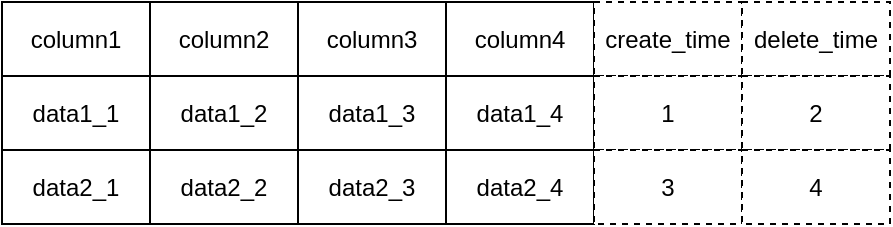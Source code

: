 <mxfile version="16.1.2" type="device"><diagram id="MzsMcb1DIicCKinBWevS" name="第 1 页"><mxGraphModel dx="1283" dy="557" grid="0" gridSize="10" guides="1" tooltips="1" connect="1" arrows="1" fold="1" page="0" pageScale="1" pageWidth="827" pageHeight="1169" math="0" shadow="0"><root><mxCell id="0"/><mxCell id="1" parent="0"/><mxCell id="VyvBy3GetEtTmftRzj7S-1" value="column1" style="rounded=0;whiteSpace=wrap;html=1;" vertex="1" parent="1"><mxGeometry x="395" y="306" width="74" height="37" as="geometry"/></mxCell><mxCell id="VyvBy3GetEtTmftRzj7S-2" value="column2" style="rounded=0;whiteSpace=wrap;html=1;" vertex="1" parent="1"><mxGeometry x="469" y="306" width="74" height="37" as="geometry"/></mxCell><mxCell id="VyvBy3GetEtTmftRzj7S-3" value="column3" style="rounded=0;whiteSpace=wrap;html=1;" vertex="1" parent="1"><mxGeometry x="543" y="306" width="74" height="37" as="geometry"/></mxCell><mxCell id="VyvBy3GetEtTmftRzj7S-4" value="column4" style="rounded=0;whiteSpace=wrap;html=1;" vertex="1" parent="1"><mxGeometry x="617" y="306" width="74" height="37" as="geometry"/></mxCell><mxCell id="VyvBy3GetEtTmftRzj7S-5" value="create_time" style="rounded=0;whiteSpace=wrap;html=1;dashed=1;" vertex="1" parent="1"><mxGeometry x="691" y="306" width="74" height="37" as="geometry"/></mxCell><mxCell id="VyvBy3GetEtTmftRzj7S-6" value="delete_time" style="rounded=0;whiteSpace=wrap;html=1;dashed=1;" vertex="1" parent="1"><mxGeometry x="765" y="306" width="74" height="37" as="geometry"/></mxCell><mxCell id="VyvBy3GetEtTmftRzj7S-7" value="data1_1" style="rounded=0;whiteSpace=wrap;html=1;" vertex="1" parent="1"><mxGeometry x="395" y="343" width="74" height="37" as="geometry"/></mxCell><mxCell id="VyvBy3GetEtTmftRzj7S-8" value="data1_2" style="rounded=0;whiteSpace=wrap;html=1;" vertex="1" parent="1"><mxGeometry x="469" y="343" width="74" height="37" as="geometry"/></mxCell><mxCell id="VyvBy3GetEtTmftRzj7S-9" value="data1_3" style="rounded=0;whiteSpace=wrap;html=1;" vertex="1" parent="1"><mxGeometry x="543" y="343" width="74" height="37" as="geometry"/></mxCell><mxCell id="VyvBy3GetEtTmftRzj7S-10" value="data1_4" style="rounded=0;whiteSpace=wrap;html=1;" vertex="1" parent="1"><mxGeometry x="617" y="343" width="74" height="37" as="geometry"/></mxCell><mxCell id="VyvBy3GetEtTmftRzj7S-11" value="1" style="rounded=0;whiteSpace=wrap;html=1;dashed=1;" vertex="1" parent="1"><mxGeometry x="691" y="343" width="74" height="37" as="geometry"/></mxCell><mxCell id="VyvBy3GetEtTmftRzj7S-12" value="2" style="rounded=0;whiteSpace=wrap;html=1;dashed=1;" vertex="1" parent="1"><mxGeometry x="765" y="343" width="74" height="37" as="geometry"/></mxCell><mxCell id="VyvBy3GetEtTmftRzj7S-13" value="data2_1" style="rounded=0;whiteSpace=wrap;html=1;" vertex="1" parent="1"><mxGeometry x="395" y="380" width="74" height="37" as="geometry"/></mxCell><mxCell id="VyvBy3GetEtTmftRzj7S-14" value="data2_2" style="rounded=0;whiteSpace=wrap;html=1;" vertex="1" parent="1"><mxGeometry x="469" y="380" width="74" height="37" as="geometry"/></mxCell><mxCell id="VyvBy3GetEtTmftRzj7S-15" value="data2_3" style="rounded=0;whiteSpace=wrap;html=1;" vertex="1" parent="1"><mxGeometry x="543" y="380" width="74" height="37" as="geometry"/></mxCell><mxCell id="VyvBy3GetEtTmftRzj7S-16" value="data2_4" style="rounded=0;whiteSpace=wrap;html=1;" vertex="1" parent="1"><mxGeometry x="617" y="380" width="74" height="37" as="geometry"/></mxCell><mxCell id="VyvBy3GetEtTmftRzj7S-17" value="3" style="rounded=0;whiteSpace=wrap;html=1;dashed=1;" vertex="1" parent="1"><mxGeometry x="691" y="380" width="74" height="37" as="geometry"/></mxCell><mxCell id="VyvBy3GetEtTmftRzj7S-18" value="4" style="rounded=0;whiteSpace=wrap;html=1;dashed=1;" vertex="1" parent="1"><mxGeometry x="765" y="380" width="74" height="37" as="geometry"/></mxCell></root></mxGraphModel></diagram></mxfile>